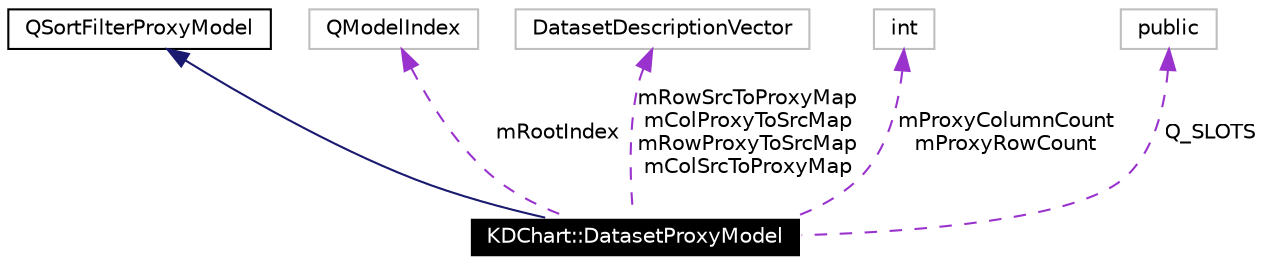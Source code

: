digraph G
{
  edge [fontname="Helvetica",fontsize=10,labelfontname="Helvetica",labelfontsize=10];
  node [fontname="Helvetica",fontsize=10,shape=record];
  Node332 [label="KDChart::DatasetProxyModel",height=0.2,width=0.4,color="white", fillcolor="black", style="filled" fontcolor="white"];
  Node333 -> Node332 [dir=back,color="midnightblue",fontsize=10,style="solid",fontname="Helvetica"];
  Node333 [label="QSortFilterProxyModel",height=0.2,width=0.4,color="black",URL="$class_q_sort_filter_proxy_model.html"];
  Node334 -> Node332 [dir=back,color="darkorchid3",fontsize=10,style="dashed",label="mRootIndex",fontname="Helvetica"];
  Node334 [label="QModelIndex",height=0.2,width=0.4,color="grey75"];
  Node335 -> Node332 [dir=back,color="darkorchid3",fontsize=10,style="dashed",label="mRowSrcToProxyMap\nmColProxyToSrcMap\nmRowProxyToSrcMap\nmColSrcToProxyMap",fontname="Helvetica"];
  Node335 [label="DatasetDescriptionVector",height=0.2,width=0.4,color="grey75"];
  Node336 -> Node332 [dir=back,color="darkorchid3",fontsize=10,style="dashed",label="mProxyColumnCount\nmProxyRowCount",fontname="Helvetica"];
  Node336 [label="int",height=0.2,width=0.4,color="grey75"];
  Node337 -> Node332 [dir=back,color="darkorchid3",fontsize=10,style="dashed",label="Q_SLOTS",fontname="Helvetica"];
  Node337 [label="public",height=0.2,width=0.4,color="grey75"];
}
